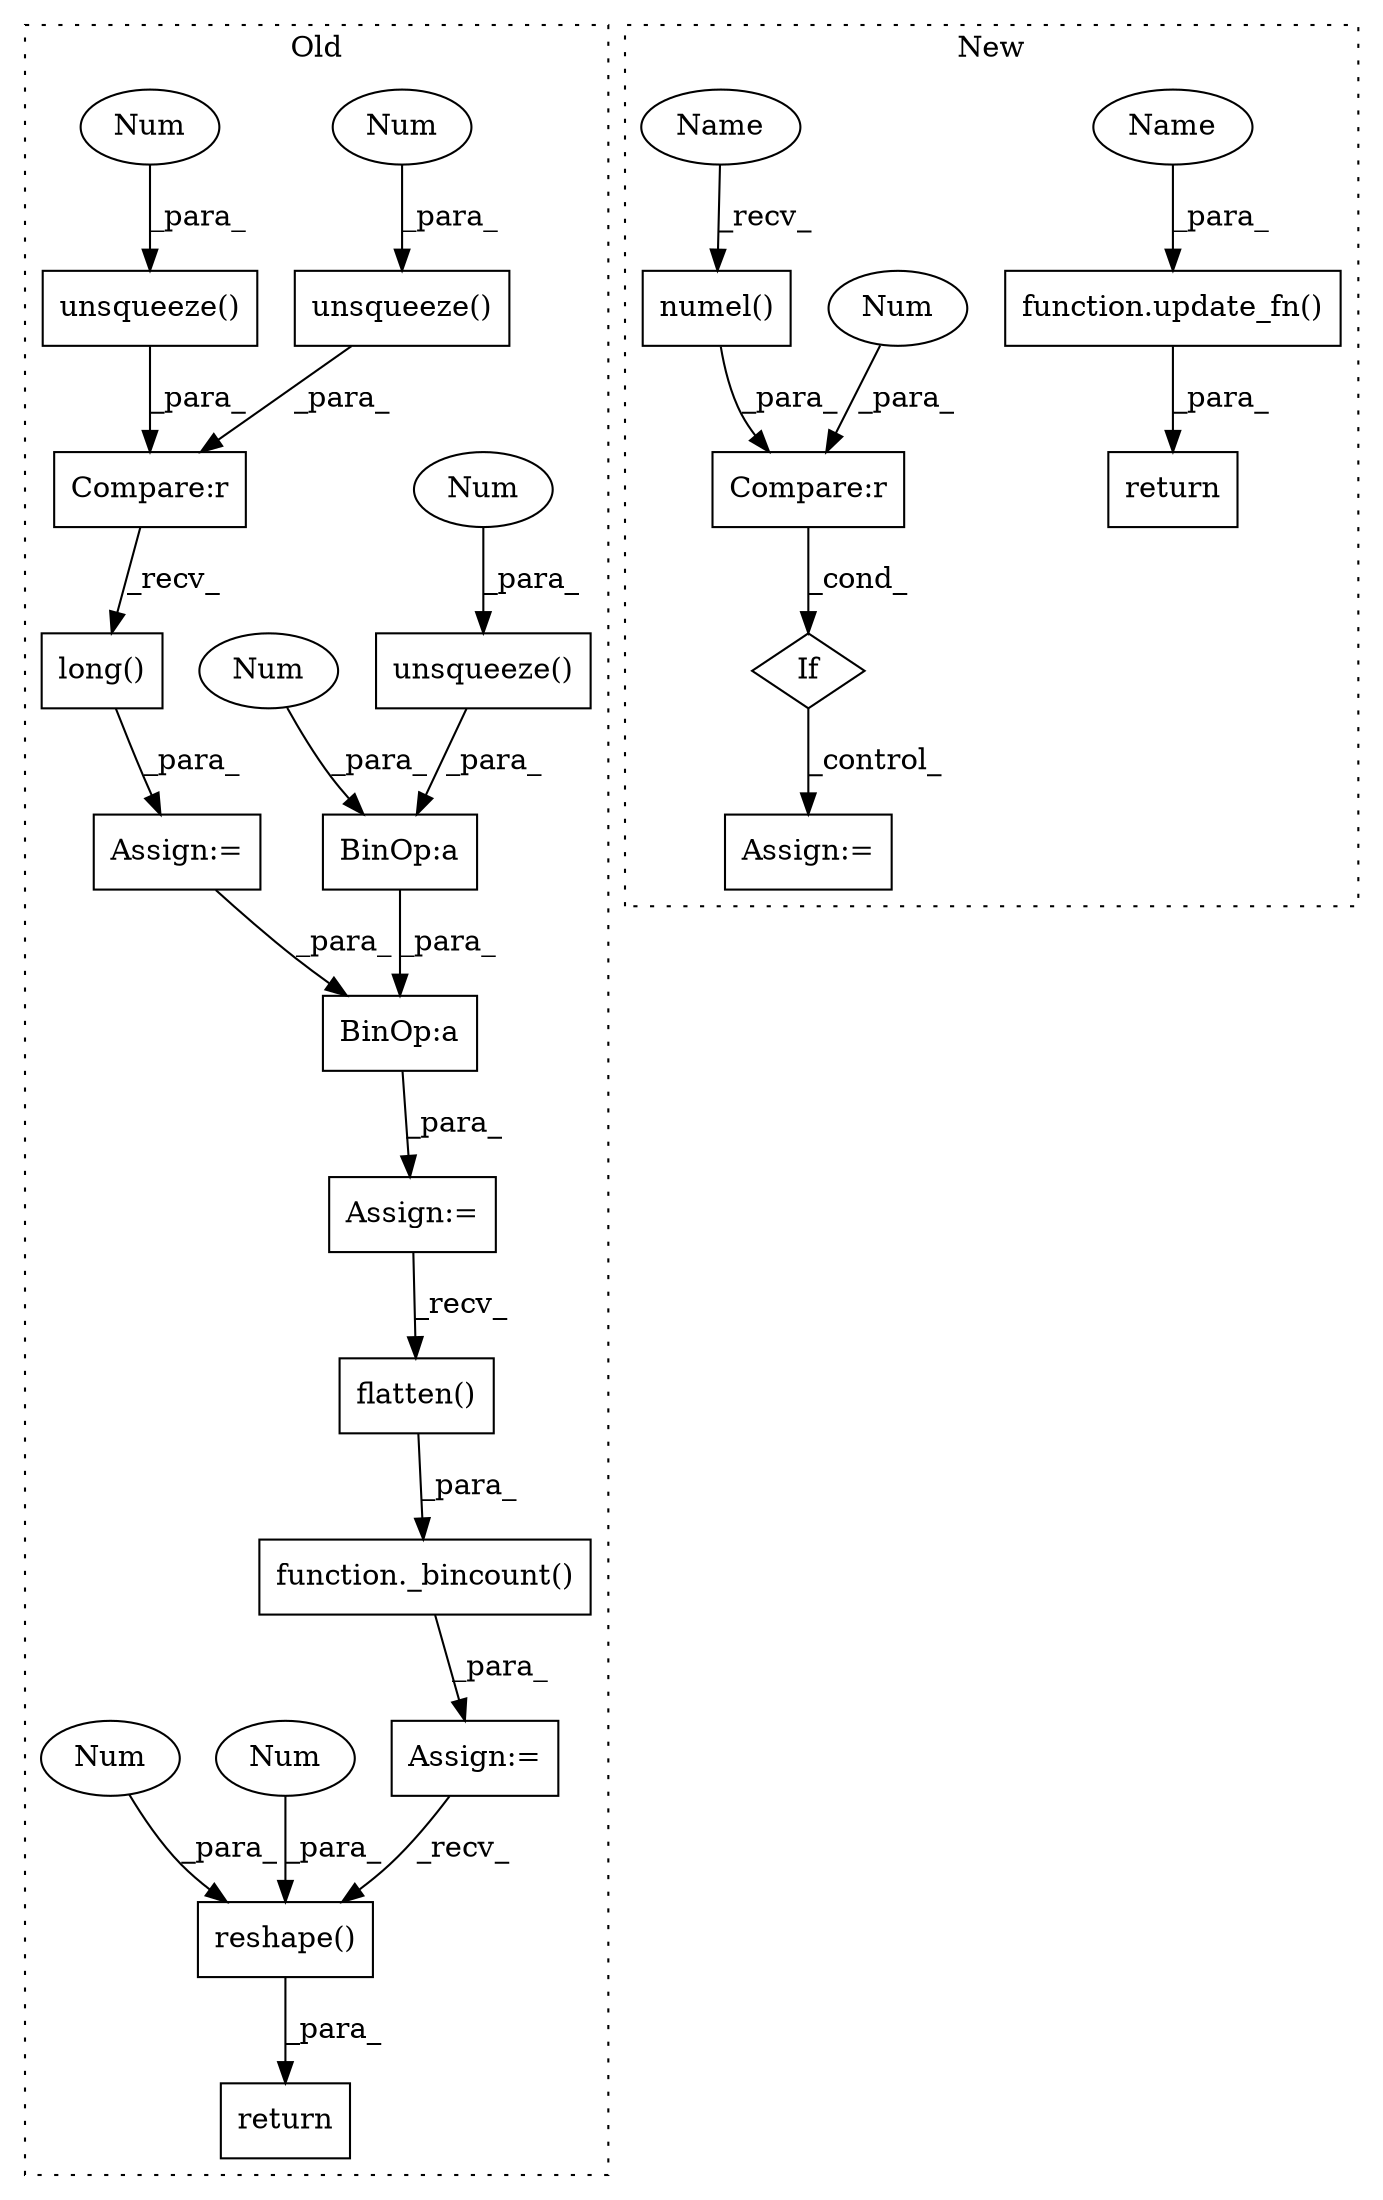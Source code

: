 digraph G {
subgraph cluster0 {
1 [label="function._bincount()" a="75" s="8122,8156" l="10,22" shape="box"];
3 [label="BinOp:a" a="82" s="8039" l="3" shape="box"];
4 [label="BinOp:a" a="82" s="8035" l="30" shape="box"];
5 [label="flatten()" a="75" s="8132" l="24" shape="box"];
6 [label="long()" a="75" s="7919" l="55" shape="box"];
7 [label="Compare:r" a="40" s="7919" l="48" shape="box"];
12 [label="unsqueeze()" a="75" s="8042,8061" l="17,1" shape="box"];
13 [label="Num" a="76" s="8059" l="2" shape="ellipse"];
14 [label="unsqueeze()" a="75" s="7943,7965" l="21,1" shape="box"];
16 [label="Num" a="76" s="7964" l="1" shape="ellipse"];
17 [label="unsqueeze()" a="75" s="7920,7938" l="16,1" shape="box"];
18 [label="Num" a="76" s="8038" l="1" shape="ellipse"];
19 [label="Num" a="76" s="7936" l="2" shape="ellipse"];
20 [label="Assign:=" a="68" s="7916" l="3" shape="box"];
21 [label="Assign:=" a="68" s="8119" l="3" shape="box"];
22 [label="Assign:=" a="68" s="8025" l="3" shape="box"];
24 [label="return" a="93" s="8183" l="7" shape="box"];
25 [label="reshape()" a="75" s="8190,8214" l="13,1" shape="box"];
26 [label="Num" a="76" s="8213" l="1" shape="ellipse"];
27 [label="Num" a="76" s="8210" l="1" shape="ellipse"];
label = "Old";
style="dotted";
}
subgraph cluster1 {
2 [label="return" a="93" s="8055" l="7" shape="box"];
8 [label="function.update_fn()" a="75" s="8062,8097" l="10,1" shape="box"];
9 [label="numel()" a="75" s="7884" l="13" shape="box"];
10 [label="If" a="96" s="7881" l="3" shape="diamond"];
11 [label="Compare:r" a="40" s="7884" l="23" shape="box"];
15 [label="Num" a="76" s="7901" l="6" shape="ellipse"];
23 [label="Assign:=" a="68" s="8005" l="3" shape="box"];
28 [label="Name" a="87" s="8072" l="5" shape="ellipse"];
29 [label="Name" a="87" s="7884" l="5" shape="ellipse"];
label = "New";
style="dotted";
}
1 -> 21 [label="_para_"];
3 -> 4 [label="_para_"];
4 -> 22 [label="_para_"];
5 -> 1 [label="_para_"];
6 -> 20 [label="_para_"];
7 -> 6 [label="_recv_"];
8 -> 2 [label="_para_"];
9 -> 11 [label="_para_"];
10 -> 23 [label="_control_"];
11 -> 10 [label="_cond_"];
12 -> 3 [label="_para_"];
13 -> 12 [label="_para_"];
14 -> 7 [label="_para_"];
15 -> 11 [label="_para_"];
16 -> 14 [label="_para_"];
17 -> 7 [label="_para_"];
18 -> 3 [label="_para_"];
19 -> 17 [label="_para_"];
20 -> 4 [label="_para_"];
21 -> 25 [label="_recv_"];
22 -> 5 [label="_recv_"];
25 -> 24 [label="_para_"];
26 -> 25 [label="_para_"];
27 -> 25 [label="_para_"];
28 -> 8 [label="_para_"];
29 -> 9 [label="_recv_"];
}